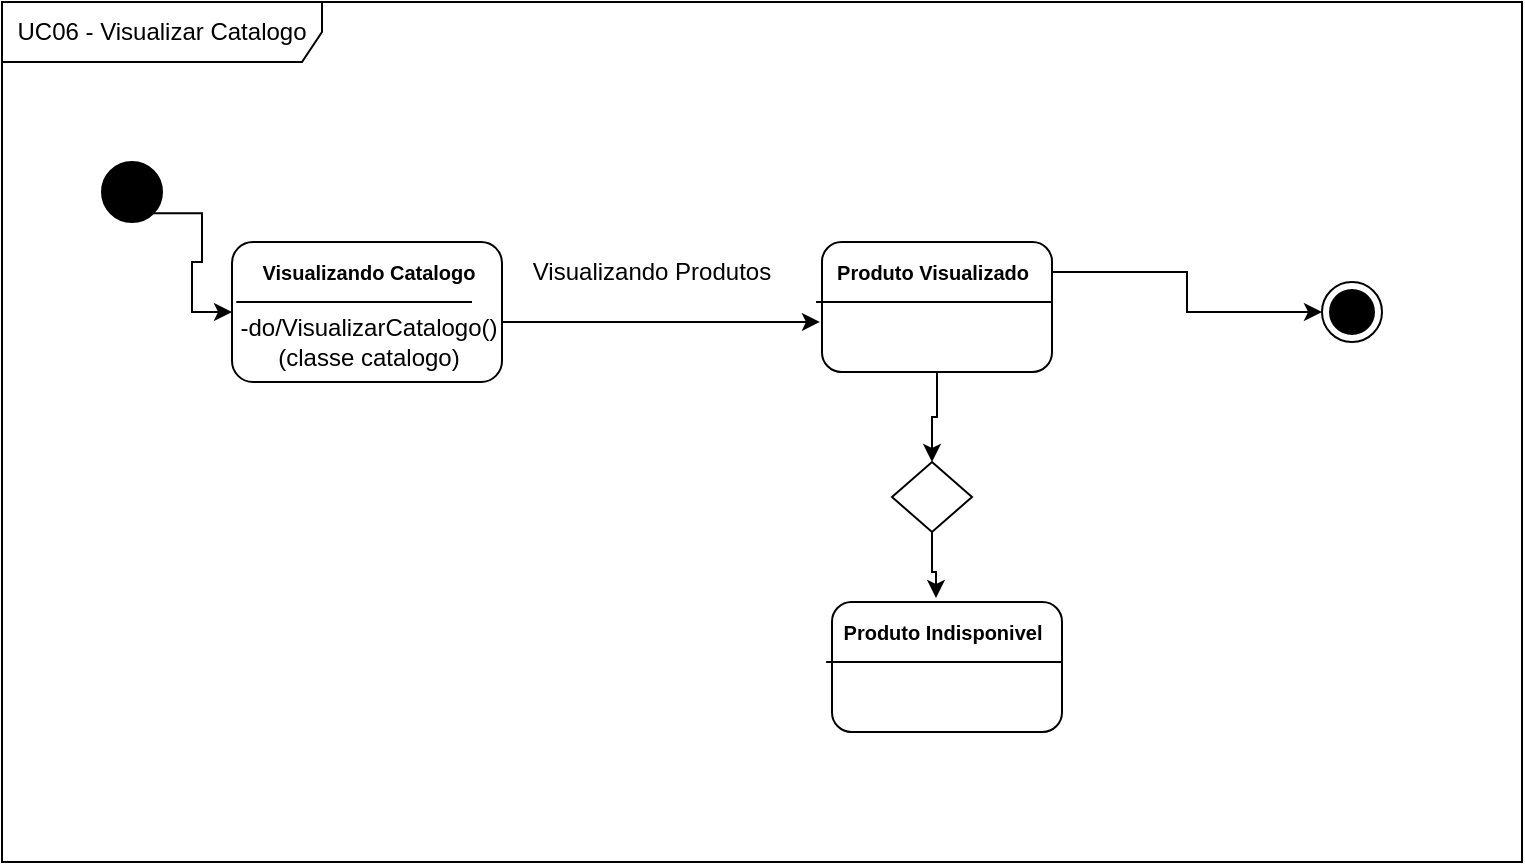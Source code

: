 <mxfile version="22.0.4" type="google" pages="2">
  <diagram name="Página-1" id="wjUvf0A3CTY94YcH-Syn">
    <mxGraphModel dx="880" dy="438" grid="1" gridSize="10" guides="1" tooltips="1" connect="1" arrows="1" fold="1" page="1" pageScale="1" pageWidth="827" pageHeight="1169" math="0" shadow="0">
      <root>
        <mxCell id="0" />
        <mxCell id="1" parent="0" />
        <mxCell id="jWuhSC7JsFtc3z_KNqRu-1" value="UC06 - Visualizar Catalogo" style="shape=umlFrame;whiteSpace=wrap;html=1;pointerEvents=0;recursiveResize=0;container=1;collapsible=0;width=160;" vertex="1" parent="1">
          <mxGeometry x="30" y="20" width="760" height="430" as="geometry" />
        </mxCell>
        <mxCell id="0gz1BFJOF9PNopsFkwfc-1" style="edgeStyle=orthogonalEdgeStyle;rounded=0;orthogonalLoop=1;jettySize=auto;html=1;exitX=1;exitY=1;exitDx=0;exitDy=0;entryX=0;entryY=0.5;entryDx=0;entryDy=0;" edge="1" parent="jWuhSC7JsFtc3z_KNqRu-1" source="jWuhSC7JsFtc3z_KNqRu-2" target="jWuhSC7JsFtc3z_KNqRu-5">
          <mxGeometry relative="1" as="geometry" />
        </mxCell>
        <mxCell id="jWuhSC7JsFtc3z_KNqRu-2" value="" style="ellipse;fillColor=strokeColor;html=1;" vertex="1" parent="jWuhSC7JsFtc3z_KNqRu-1">
          <mxGeometry x="50" y="80" width="30" height="30" as="geometry" />
        </mxCell>
        <mxCell id="jWuhSC7JsFtc3z_KNqRu-3" value="" style="ellipse;html=1;shape=endState;fillColor=strokeColor;" vertex="1" parent="jWuhSC7JsFtc3z_KNqRu-1">
          <mxGeometry x="660" y="140" width="30" height="30" as="geometry" />
        </mxCell>
        <mxCell id="jWuhSC7JsFtc3z_KNqRu-5" value="" style="rounded=1;whiteSpace=wrap;html=1;" vertex="1" parent="jWuhSC7JsFtc3z_KNqRu-1">
          <mxGeometry x="115" y="120" width="135" height="70" as="geometry" />
        </mxCell>
        <mxCell id="jWuhSC7JsFtc3z_KNqRu-6" value="" style="endArrow=none;html=1;rounded=0;entryX=0.992;entryY=0.329;entryDx=0;entryDy=0;entryPerimeter=0;exitX=0.01;exitY=0.329;exitDx=0;exitDy=0;exitPerimeter=0;" edge="1" parent="jWuhSC7JsFtc3z_KNqRu-1">
          <mxGeometry width="50" height="50" relative="1" as="geometry">
            <mxPoint x="117.16" y="149.995" as="sourcePoint" />
            <mxPoint x="235" y="149.995" as="targetPoint" />
          </mxGeometry>
        </mxCell>
        <mxCell id="jWuhSC7JsFtc3z_KNqRu-7" value="&lt;span style=&quot;font-size: 10px;&quot;&gt;&lt;b&gt;Visualizando Catalogo&lt;br&gt;&lt;/b&gt;&lt;/span&gt;" style="text;html=1;align=center;verticalAlign=middle;resizable=0;points=[];autosize=1;strokeColor=none;fillColor=none;" vertex="1" parent="jWuhSC7JsFtc3z_KNqRu-1">
          <mxGeometry x="117.5" y="120" width="130" height="30" as="geometry" />
        </mxCell>
        <mxCell id="jWuhSC7JsFtc3z_KNqRu-16" style="edgeStyle=orthogonalEdgeStyle;rounded=0;orthogonalLoop=1;jettySize=auto;html=1;exitX=0.5;exitY=1;exitDx=0;exitDy=0;entryX=0.5;entryY=0;entryDx=0;entryDy=0;" edge="1" parent="jWuhSC7JsFtc3z_KNqRu-1" source="jWuhSC7JsFtc3z_KNqRu-9" target="0gz1BFJOF9PNopsFkwfc-8">
          <mxGeometry relative="1" as="geometry" />
        </mxCell>
        <mxCell id="jWuhSC7JsFtc3z_KNqRu-9" value="" style="rounded=1;whiteSpace=wrap;html=1;" vertex="1" parent="jWuhSC7JsFtc3z_KNqRu-1">
          <mxGeometry x="410" y="120" width="115" height="65" as="geometry" />
        </mxCell>
        <mxCell id="jWuhSC7JsFtc3z_KNqRu-10" value="" style="endArrow=none;html=1;rounded=0;entryX=0.992;entryY=0.329;entryDx=0;entryDy=0;entryPerimeter=0;exitX=0.01;exitY=0.329;exitDx=0;exitDy=0;exitPerimeter=0;" edge="1" parent="jWuhSC7JsFtc3z_KNqRu-1">
          <mxGeometry width="50" height="50" relative="1" as="geometry">
            <mxPoint x="407.16" y="149.995" as="sourcePoint" />
            <mxPoint x="525" y="149.995" as="targetPoint" />
          </mxGeometry>
        </mxCell>
        <mxCell id="jWuhSC7JsFtc3z_KNqRu-22" style="edgeStyle=orthogonalEdgeStyle;rounded=0;orthogonalLoop=1;jettySize=auto;html=1;entryX=0;entryY=0.5;entryDx=0;entryDy=0;" edge="1" parent="jWuhSC7JsFtc3z_KNqRu-1" source="jWuhSC7JsFtc3z_KNqRu-11" target="jWuhSC7JsFtc3z_KNqRu-3">
          <mxGeometry relative="1" as="geometry" />
        </mxCell>
        <mxCell id="jWuhSC7JsFtc3z_KNqRu-11" value="&lt;span style=&quot;font-size: 10px;&quot;&gt;&lt;b&gt;Produto Visualizado&lt;br&gt;&lt;/b&gt;&lt;/span&gt;" style="text;html=1;align=center;verticalAlign=middle;resizable=0;points=[];autosize=1;strokeColor=none;fillColor=none;" vertex="1" parent="jWuhSC7JsFtc3z_KNqRu-1">
          <mxGeometry x="405" y="120" width="120" height="30" as="geometry" />
        </mxCell>
        <mxCell id="jWuhSC7JsFtc3z_KNqRu-12" value="" style="endArrow=none;html=1;rounded=0;entryX=0.992;entryY=0.329;entryDx=0;entryDy=0;entryPerimeter=0;exitX=0.01;exitY=0.329;exitDx=0;exitDy=0;exitPerimeter=0;" edge="1" parent="jWuhSC7JsFtc3z_KNqRu-1">
          <mxGeometry width="50" height="50" relative="1" as="geometry">
            <mxPoint x="407.16" y="149.995" as="sourcePoint" />
            <mxPoint x="525" y="149.995" as="targetPoint" />
          </mxGeometry>
        </mxCell>
        <mxCell id="jWuhSC7JsFtc3z_KNqRu-13" value="-do/VisualizarCatalogo()&lt;br&gt;(classe catalogo)" style="text;html=1;align=center;verticalAlign=middle;resizable=0;points=[];autosize=1;strokeColor=none;fillColor=none;" vertex="1" parent="jWuhSC7JsFtc3z_KNqRu-1">
          <mxGeometry x="107.5" y="150" width="150" height="40" as="geometry" />
        </mxCell>
        <mxCell id="0gz1BFJOF9PNopsFkwfc-2" value="" style="endArrow=classic;html=1;rounded=0;entryX=-0.009;entryY=0.615;entryDx=0;entryDy=0;entryPerimeter=0;" edge="1" parent="jWuhSC7JsFtc3z_KNqRu-1" target="jWuhSC7JsFtc3z_KNqRu-9">
          <mxGeometry width="50" height="50" relative="1" as="geometry">
            <mxPoint x="250" y="160" as="sourcePoint" />
            <mxPoint x="300" y="110" as="targetPoint" />
          </mxGeometry>
        </mxCell>
        <mxCell id="0gz1BFJOF9PNopsFkwfc-8" value="" style="rhombus;whiteSpace=wrap;html=1;" vertex="1" parent="jWuhSC7JsFtc3z_KNqRu-1">
          <mxGeometry x="445" y="230" width="40" height="35" as="geometry" />
        </mxCell>
        <mxCell id="0gz1BFJOF9PNopsFkwfc-9" value="Visualizando Produtos" style="text;html=1;strokeColor=none;fillColor=none;align=center;verticalAlign=middle;whiteSpace=wrap;rounded=0;" vertex="1" parent="jWuhSC7JsFtc3z_KNqRu-1">
          <mxGeometry x="260" y="120" width="130" height="30" as="geometry" />
        </mxCell>
        <mxCell id="jWuhSC7JsFtc3z_KNqRu-17" value="" style="rounded=1;whiteSpace=wrap;html=1;" vertex="1" parent="jWuhSC7JsFtc3z_KNqRu-1">
          <mxGeometry x="415" y="300" width="115" height="65" as="geometry" />
        </mxCell>
        <mxCell id="jWuhSC7JsFtc3z_KNqRu-18" value="" style="endArrow=none;html=1;rounded=0;entryX=0.992;entryY=0.329;entryDx=0;entryDy=0;entryPerimeter=0;exitX=0.01;exitY=0.329;exitDx=0;exitDy=0;exitPerimeter=0;" edge="1" parent="jWuhSC7JsFtc3z_KNqRu-1">
          <mxGeometry width="50" height="50" relative="1" as="geometry">
            <mxPoint x="412.16" y="329.995" as="sourcePoint" />
            <mxPoint x="530" y="329.995" as="targetPoint" />
          </mxGeometry>
        </mxCell>
        <mxCell id="jWuhSC7JsFtc3z_KNqRu-19" value="&lt;span style=&quot;font-size: 10px;&quot;&gt;&lt;b&gt;Produto Indisponivel&lt;br&gt;&lt;/b&gt;&lt;/span&gt;" style="text;html=1;align=center;verticalAlign=middle;resizable=0;points=[];autosize=1;strokeColor=none;fillColor=none;" vertex="1" parent="jWuhSC7JsFtc3z_KNqRu-1">
          <mxGeometry x="410" y="300" width="120" height="30" as="geometry" />
        </mxCell>
        <mxCell id="jWuhSC7JsFtc3z_KNqRu-20" value="" style="endArrow=none;html=1;rounded=0;entryX=0.992;entryY=0.329;entryDx=0;entryDy=0;entryPerimeter=0;exitX=0.01;exitY=0.329;exitDx=0;exitDy=0;exitPerimeter=0;" edge="1" parent="jWuhSC7JsFtc3z_KNqRu-1">
          <mxGeometry width="50" height="50" relative="1" as="geometry">
            <mxPoint x="412.16" y="329.995" as="sourcePoint" />
            <mxPoint x="530" y="329.995" as="targetPoint" />
          </mxGeometry>
        </mxCell>
        <mxCell id="jWuhSC7JsFtc3z_KNqRu-21" style="edgeStyle=orthogonalEdgeStyle;rounded=0;orthogonalLoop=1;jettySize=auto;html=1;entryX=0.475;entryY=-0.067;entryDx=0;entryDy=0;entryPerimeter=0;" edge="1" parent="jWuhSC7JsFtc3z_KNqRu-1" source="0gz1BFJOF9PNopsFkwfc-8" target="jWuhSC7JsFtc3z_KNqRu-19">
          <mxGeometry relative="1" as="geometry" />
        </mxCell>
      </root>
    </mxGraphModel>
  </diagram>
  <diagram id="_vpCgScS8IZu_fbCTkJB" name="Página-2">
    <mxGraphModel grid="1" page="1" gridSize="10" guides="1" tooltips="1" connect="1" arrows="1" fold="1" pageScale="1" pageWidth="827" pageHeight="1169" math="0" shadow="0">
      <root>
        <mxCell id="0" />
        <mxCell id="1" parent="0" />
      </root>
    </mxGraphModel>
  </diagram>
</mxfile>
